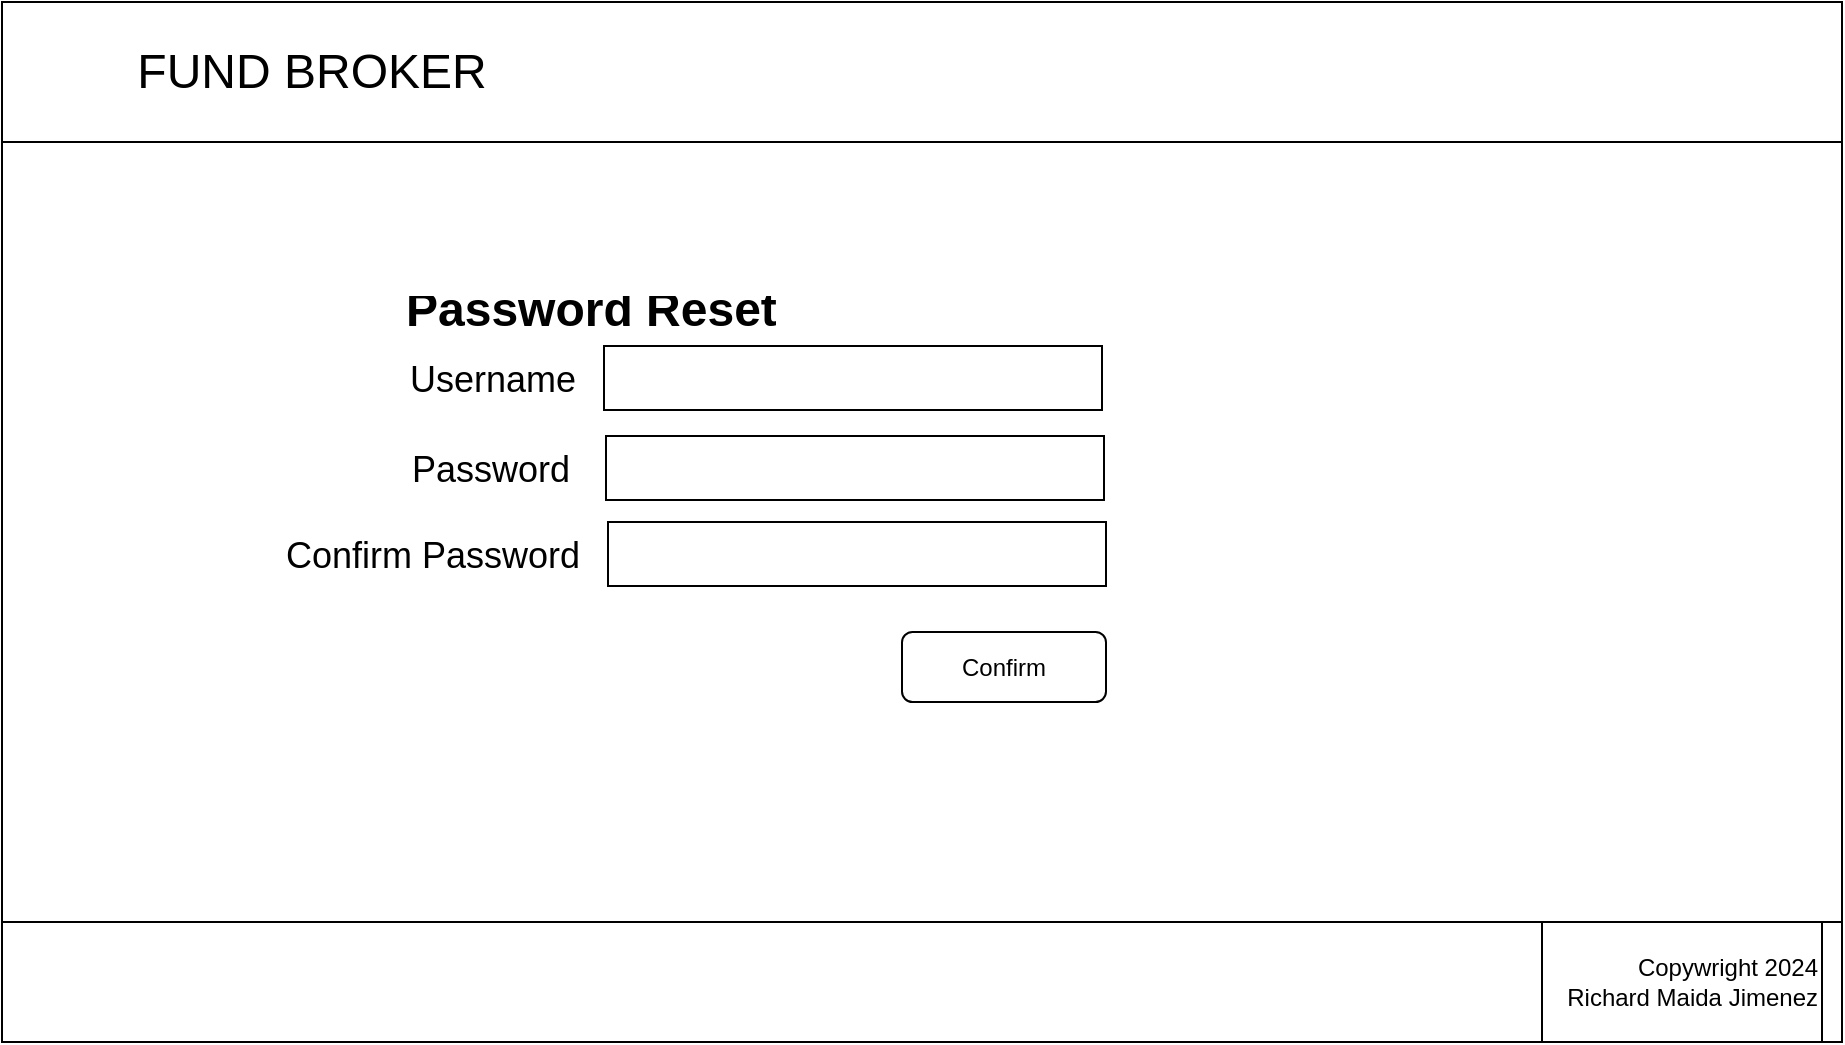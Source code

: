 <mxfile version="25.0.1">
  <diagram name="Page-1" id="-J4CaybhytrjI2hsYeca">
    <mxGraphModel dx="1420" dy="950" grid="1" gridSize="10" guides="1" tooltips="1" connect="1" arrows="1" fold="1" page="1" pageScale="1" pageWidth="1100" pageHeight="850" math="0" shadow="0">
      <root>
        <mxCell id="0" />
        <mxCell id="1" parent="0" />
        <mxCell id="aFoWI3mzYBdlzD4OnAt3-1" value="" style="rounded=0;whiteSpace=wrap;html=1;" parent="1" vertex="1">
          <mxGeometry x="80" y="80" width="920" height="520" as="geometry" />
        </mxCell>
        <mxCell id="aFoWI3mzYBdlzD4OnAt3-2" value="" style="rounded=0;whiteSpace=wrap;html=1;align=left;" parent="1" vertex="1">
          <mxGeometry x="80" y="80" width="920" height="70" as="geometry" />
        </mxCell>
        <mxCell id="aFoWI3mzYBdlzD4OnAt3-7" value="" style="rounded=0;whiteSpace=wrap;html=1;align=right;" parent="1" vertex="1">
          <mxGeometry x="80" y="540" width="920" height="60" as="geometry" />
        </mxCell>
        <mxCell id="aFoWI3mzYBdlzD4OnAt3-8" value="&lt;span style=&quot;&quot;&gt;Copywright 2024&lt;/span&gt;&lt;div style=&quot;&quot;&gt;&amp;nbsp;Richard Maida Jimenez&lt;/div&gt;" style="rounded=0;whiteSpace=wrap;html=1;align=right;" parent="1" vertex="1">
          <mxGeometry x="850" y="540" width="140" height="60" as="geometry" />
        </mxCell>
        <mxCell id="aFoWI3mzYBdlzD4OnAt3-9" value="&lt;h1 style=&quot;margin-top: 0px; line-height: 60%;&quot;&gt;Password Reset&lt;/h1&gt;" style="text;html=1;whiteSpace=wrap;overflow=hidden;rounded=0;fontFamily=Helvetica;fontSize=12;fontColor=default;align=left;" parent="1" vertex="1">
          <mxGeometry x="280" y="220" width="210" height="30" as="geometry" />
        </mxCell>
        <mxCell id="aFoWI3mzYBdlzD4OnAt3-11" value="&lt;font style=&quot;font-size: 24px;&quot;&gt;FUND BROKER&lt;/font&gt;" style="rounded=0;whiteSpace=wrap;html=1;strokeColor=#ffffff;align=center;verticalAlign=middle;fontFamily=Helvetica;fontSize=12;fontColor=default;fillColor=default;" parent="1" vertex="1">
          <mxGeometry x="90" y="90" width="290" height="50" as="geometry" />
        </mxCell>
        <mxCell id="CWbBhAUOCnIfPVIEFTDY-1" value="&lt;h1 style=&quot;margin-top: 0px; line-height: 60%;&quot;&gt;&lt;span style=&quot;font-weight: normal;&quot;&gt;&lt;font style=&quot;font-size: 18px;&quot;&gt;Username&lt;/font&gt;&lt;/span&gt;&lt;/h1&gt;" style="text;html=1;whiteSpace=wrap;overflow=hidden;rounded=0;fontFamily=Helvetica;fontSize=12;fontColor=default;align=left;" vertex="1" parent="1">
          <mxGeometry x="282" y="253" width="98" height="30" as="geometry" />
        </mxCell>
        <mxCell id="CWbBhAUOCnIfPVIEFTDY-2" value="" style="rounded=0;whiteSpace=wrap;html=1;" vertex="1" parent="1">
          <mxGeometry x="381" y="252" width="249" height="32" as="geometry" />
        </mxCell>
        <mxCell id="CWbBhAUOCnIfPVIEFTDY-5" value="&lt;h1 style=&quot;margin-top: 0px; line-height: 60%;&quot;&gt;&lt;span style=&quot;font-weight: normal;&quot;&gt;&lt;font style=&quot;font-size: 18px;&quot;&gt;Password&lt;/font&gt;&lt;/span&gt;&lt;/h1&gt;" style="text;html=1;whiteSpace=wrap;overflow=hidden;rounded=0;fontFamily=Helvetica;fontSize=12;fontColor=default;align=left;" vertex="1" parent="1">
          <mxGeometry x="283" y="298" width="98" height="30" as="geometry" />
        </mxCell>
        <mxCell id="CWbBhAUOCnIfPVIEFTDY-6" value="" style="rounded=0;whiteSpace=wrap;html=1;" vertex="1" parent="1">
          <mxGeometry x="382" y="297" width="249" height="32" as="geometry" />
        </mxCell>
        <mxCell id="CWbBhAUOCnIfPVIEFTDY-9" value="&lt;h1 style=&quot;margin-top: 0px; line-height: 60%;&quot;&gt;&lt;span style=&quot;font-weight: normal;&quot;&gt;&lt;font style=&quot;font-size: 18px;&quot;&gt;Confirm&amp;nbsp;&lt;/font&gt;&lt;/span&gt;&lt;span style=&quot;font-size: 18px; font-weight: normal; background-color: initial;&quot;&gt;Password&lt;/span&gt;&lt;/h1&gt;" style="text;html=1;whiteSpace=wrap;overflow=hidden;rounded=0;fontFamily=Helvetica;fontSize=12;fontColor=default;align=left;" vertex="1" parent="1">
          <mxGeometry x="220" y="341" width="162" height="30" as="geometry" />
        </mxCell>
        <mxCell id="CWbBhAUOCnIfPVIEFTDY-10" value="" style="rounded=0;whiteSpace=wrap;html=1;" vertex="1" parent="1">
          <mxGeometry x="383" y="340" width="249" height="32" as="geometry" />
        </mxCell>
        <mxCell id="CWbBhAUOCnIfPVIEFTDY-11" value="Confirm" style="rounded=1;whiteSpace=wrap;html=1;" vertex="1" parent="1">
          <mxGeometry x="530" y="395" width="102" height="35" as="geometry" />
        </mxCell>
      </root>
    </mxGraphModel>
  </diagram>
</mxfile>
